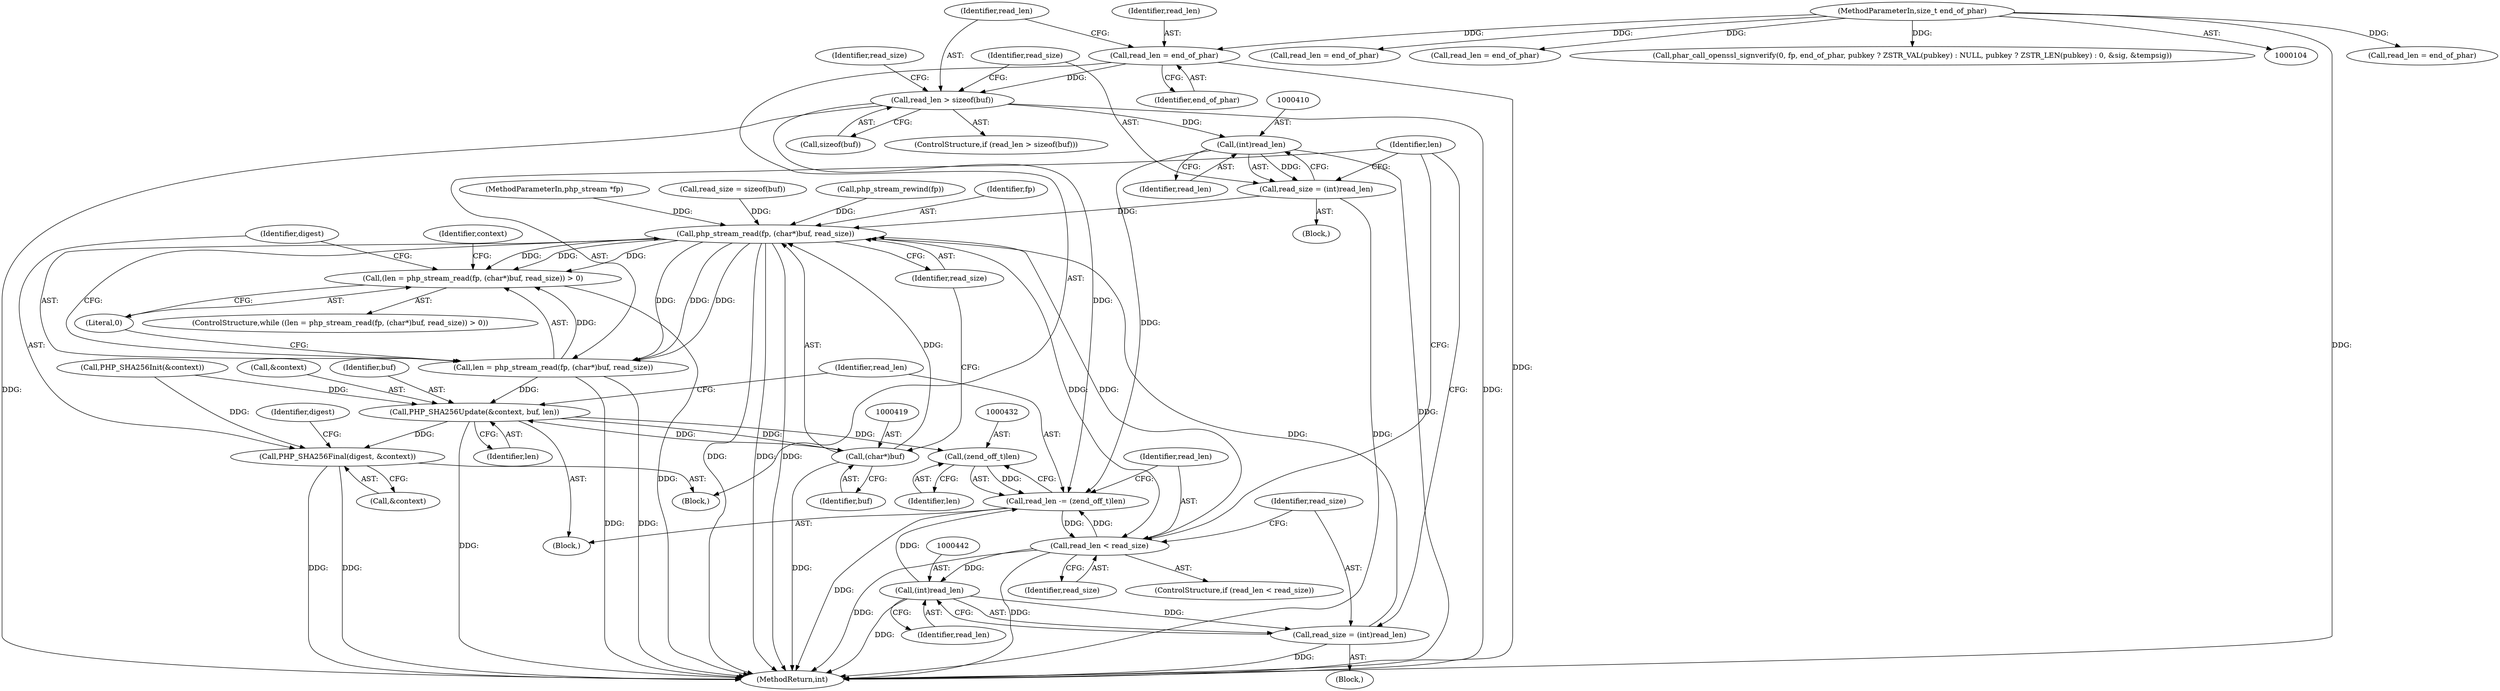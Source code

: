 digraph "0_php-src_0bfb970f43acd1e81d11be1154805f86655f15d5?w=1@API" {
"1000392" [label="(Call,read_len = end_of_phar)"];
"1000106" [label="(MethodParameterIn,size_t end_of_phar)"];
"1000396" [label="(Call,read_len > sizeof(buf))"];
"1000409" [label="(Call,(int)read_len)"];
"1000407" [label="(Call,read_size = (int)read_len)"];
"1000416" [label="(Call,php_stream_read(fp, (char*)buf, read_size))"];
"1000413" [label="(Call,(len = php_stream_read(fp, (char*)buf, read_size)) > 0)"];
"1000414" [label="(Call,len = php_stream_read(fp, (char*)buf, read_size))"];
"1000424" [label="(Call,PHP_SHA256Update(&context, buf, len))"];
"1000418" [label="(Call,(char*)buf)"];
"1000431" [label="(Call,(zend_off_t)len)"];
"1000429" [label="(Call,read_len -= (zend_off_t)len)"];
"1000435" [label="(Call,read_len < read_size)"];
"1000441" [label="(Call,(int)read_len)"];
"1000439" [label="(Call,read_size = (int)read_len)"];
"1000444" [label="(Call,PHP_SHA256Final(digest, &context))"];
"1000439" [label="(Call,read_size = (int)read_len)"];
"1000444" [label="(Call,PHP_SHA256Final(digest, &context))"];
"1000436" [label="(Identifier,read_len)"];
"1000425" [label="(Call,&context)"];
"1000497" [label="(Call,read_len = end_of_phar)"];
"1000435" [label="(Call,read_len < read_size)"];
"1000413" [label="(Call,(len = php_stream_read(fp, (char*)buf, read_size)) > 0)"];
"1000287" [label="(Call,read_len = end_of_phar)"];
"1000437" [label="(Identifier,read_size)"];
"1000445" [label="(Identifier,digest)"];
"1000427" [label="(Identifier,buf)"];
"1000401" [label="(Call,read_size = sizeof(buf))"];
"1000411" [label="(Identifier,read_len)"];
"1000602" [label="(Call,read_len = end_of_phar)"];
"1000422" [label="(Literal,0)"];
"1000424" [label="(Call,PHP_SHA256Update(&context, buf, len))"];
"1000446" [label="(Call,&context)"];
"1000398" [label="(Call,sizeof(buf))"];
"1000371" [label="(Block,)"];
"1000416" [label="(Call,php_stream_read(fp, (char*)buf, read_size))"];
"1000414" [label="(Call,len = php_stream_read(fp, (char*)buf, read_size))"];
"1000443" [label="(Identifier,read_len)"];
"1000406" [label="(Block,)"];
"1000418" [label="(Call,(char*)buf)"];
"1000119" [label="(Call,php_stream_rewind(fp))"];
"1000214" [label="(Call,phar_call_openssl_signverify(0, fp, end_of_phar, pubkey ? ZSTR_VAL(pubkey) : NULL, pubkey ? ZSTR_LEN(pubkey) : 0, &sig, &tempsig))"];
"1000393" [label="(Identifier,read_len)"];
"1000409" [label="(Call,(int)read_len)"];
"1000396" [label="(Call,read_len > sizeof(buf))"];
"1000441" [label="(Call,(int)read_len)"];
"1000402" [label="(Identifier,read_size)"];
"1000421" [label="(Identifier,read_size)"];
"1000433" [label="(Identifier,len)"];
"1000429" [label="(Call,read_len -= (zend_off_t)len)"];
"1000397" [label="(Identifier,read_len)"];
"1000106" [label="(MethodParameterIn,size_t end_of_phar)"];
"1000407" [label="(Call,read_size = (int)read_len)"];
"1000423" [label="(Block,)"];
"1000428" [label="(Identifier,len)"];
"1000426" [label="(Identifier,context)"];
"1000434" [label="(ControlStructure,if (read_len < read_size))"];
"1000450" [label="(Identifier,digest)"];
"1000430" [label="(Identifier,read_len)"];
"1000408" [label="(Identifier,read_size)"];
"1000438" [label="(Block,)"];
"1000412" [label="(ControlStructure,while ((len = php_stream_read(fp, (char*)buf, read_size)) > 0))"];
"1000420" [label="(Identifier,buf)"];
"1000440" [label="(Identifier,read_size)"];
"1000417" [label="(Identifier,fp)"];
"1000105" [label="(MethodParameterIn,php_stream *fp)"];
"1000431" [label="(Call,(zend_off_t)len)"];
"1000394" [label="(Identifier,end_of_phar)"];
"1000395" [label="(ControlStructure,if (read_len > sizeof(buf)))"];
"1000415" [label="(Identifier,len)"];
"1000389" [label="(Call,PHP_SHA256Init(&context))"];
"1000697" [label="(MethodReturn,int)"];
"1000392" [label="(Call,read_len = end_of_phar)"];
"1000392" -> "1000371"  [label="AST: "];
"1000392" -> "1000394"  [label="CFG: "];
"1000393" -> "1000392"  [label="AST: "];
"1000394" -> "1000392"  [label="AST: "];
"1000397" -> "1000392"  [label="CFG: "];
"1000392" -> "1000697"  [label="DDG: "];
"1000106" -> "1000392"  [label="DDG: "];
"1000392" -> "1000396"  [label="DDG: "];
"1000106" -> "1000104"  [label="AST: "];
"1000106" -> "1000697"  [label="DDG: "];
"1000106" -> "1000214"  [label="DDG: "];
"1000106" -> "1000287"  [label="DDG: "];
"1000106" -> "1000497"  [label="DDG: "];
"1000106" -> "1000602"  [label="DDG: "];
"1000396" -> "1000395"  [label="AST: "];
"1000396" -> "1000398"  [label="CFG: "];
"1000397" -> "1000396"  [label="AST: "];
"1000398" -> "1000396"  [label="AST: "];
"1000402" -> "1000396"  [label="CFG: "];
"1000408" -> "1000396"  [label="CFG: "];
"1000396" -> "1000697"  [label="DDG: "];
"1000396" -> "1000697"  [label="DDG: "];
"1000396" -> "1000409"  [label="DDG: "];
"1000396" -> "1000429"  [label="DDG: "];
"1000409" -> "1000407"  [label="AST: "];
"1000409" -> "1000411"  [label="CFG: "];
"1000410" -> "1000409"  [label="AST: "];
"1000411" -> "1000409"  [label="AST: "];
"1000407" -> "1000409"  [label="CFG: "];
"1000409" -> "1000697"  [label="DDG: "];
"1000409" -> "1000407"  [label="DDG: "];
"1000409" -> "1000429"  [label="DDG: "];
"1000407" -> "1000406"  [label="AST: "];
"1000408" -> "1000407"  [label="AST: "];
"1000415" -> "1000407"  [label="CFG: "];
"1000407" -> "1000697"  [label="DDG: "];
"1000407" -> "1000416"  [label="DDG: "];
"1000416" -> "1000414"  [label="AST: "];
"1000416" -> "1000421"  [label="CFG: "];
"1000417" -> "1000416"  [label="AST: "];
"1000418" -> "1000416"  [label="AST: "];
"1000421" -> "1000416"  [label="AST: "];
"1000414" -> "1000416"  [label="CFG: "];
"1000416" -> "1000697"  [label="DDG: "];
"1000416" -> "1000697"  [label="DDG: "];
"1000416" -> "1000697"  [label="DDG: "];
"1000416" -> "1000413"  [label="DDG: "];
"1000416" -> "1000413"  [label="DDG: "];
"1000416" -> "1000413"  [label="DDG: "];
"1000416" -> "1000414"  [label="DDG: "];
"1000416" -> "1000414"  [label="DDG: "];
"1000416" -> "1000414"  [label="DDG: "];
"1000119" -> "1000416"  [label="DDG: "];
"1000105" -> "1000416"  [label="DDG: "];
"1000418" -> "1000416"  [label="DDG: "];
"1000435" -> "1000416"  [label="DDG: "];
"1000439" -> "1000416"  [label="DDG: "];
"1000401" -> "1000416"  [label="DDG: "];
"1000416" -> "1000435"  [label="DDG: "];
"1000413" -> "1000412"  [label="AST: "];
"1000413" -> "1000422"  [label="CFG: "];
"1000414" -> "1000413"  [label="AST: "];
"1000422" -> "1000413"  [label="AST: "];
"1000426" -> "1000413"  [label="CFG: "];
"1000445" -> "1000413"  [label="CFG: "];
"1000413" -> "1000697"  [label="DDG: "];
"1000414" -> "1000413"  [label="DDG: "];
"1000415" -> "1000414"  [label="AST: "];
"1000422" -> "1000414"  [label="CFG: "];
"1000414" -> "1000697"  [label="DDG: "];
"1000414" -> "1000697"  [label="DDG: "];
"1000414" -> "1000424"  [label="DDG: "];
"1000424" -> "1000423"  [label="AST: "];
"1000424" -> "1000428"  [label="CFG: "];
"1000425" -> "1000424"  [label="AST: "];
"1000427" -> "1000424"  [label="AST: "];
"1000428" -> "1000424"  [label="AST: "];
"1000430" -> "1000424"  [label="CFG: "];
"1000424" -> "1000697"  [label="DDG: "];
"1000424" -> "1000418"  [label="DDG: "];
"1000389" -> "1000424"  [label="DDG: "];
"1000418" -> "1000424"  [label="DDG: "];
"1000424" -> "1000431"  [label="DDG: "];
"1000424" -> "1000444"  [label="DDG: "];
"1000418" -> "1000420"  [label="CFG: "];
"1000419" -> "1000418"  [label="AST: "];
"1000420" -> "1000418"  [label="AST: "];
"1000421" -> "1000418"  [label="CFG: "];
"1000418" -> "1000697"  [label="DDG: "];
"1000431" -> "1000429"  [label="AST: "];
"1000431" -> "1000433"  [label="CFG: "];
"1000432" -> "1000431"  [label="AST: "];
"1000433" -> "1000431"  [label="AST: "];
"1000429" -> "1000431"  [label="CFG: "];
"1000431" -> "1000429"  [label="DDG: "];
"1000429" -> "1000423"  [label="AST: "];
"1000430" -> "1000429"  [label="AST: "];
"1000436" -> "1000429"  [label="CFG: "];
"1000429" -> "1000697"  [label="DDG: "];
"1000435" -> "1000429"  [label="DDG: "];
"1000441" -> "1000429"  [label="DDG: "];
"1000429" -> "1000435"  [label="DDG: "];
"1000435" -> "1000434"  [label="AST: "];
"1000435" -> "1000437"  [label="CFG: "];
"1000436" -> "1000435"  [label="AST: "];
"1000437" -> "1000435"  [label="AST: "];
"1000415" -> "1000435"  [label="CFG: "];
"1000440" -> "1000435"  [label="CFG: "];
"1000435" -> "1000697"  [label="DDG: "];
"1000435" -> "1000697"  [label="DDG: "];
"1000435" -> "1000441"  [label="DDG: "];
"1000441" -> "1000439"  [label="AST: "];
"1000441" -> "1000443"  [label="CFG: "];
"1000442" -> "1000441"  [label="AST: "];
"1000443" -> "1000441"  [label="AST: "];
"1000439" -> "1000441"  [label="CFG: "];
"1000441" -> "1000697"  [label="DDG: "];
"1000441" -> "1000439"  [label="DDG: "];
"1000439" -> "1000438"  [label="AST: "];
"1000440" -> "1000439"  [label="AST: "];
"1000415" -> "1000439"  [label="CFG: "];
"1000439" -> "1000697"  [label="DDG: "];
"1000444" -> "1000371"  [label="AST: "];
"1000444" -> "1000446"  [label="CFG: "];
"1000445" -> "1000444"  [label="AST: "];
"1000446" -> "1000444"  [label="AST: "];
"1000450" -> "1000444"  [label="CFG: "];
"1000444" -> "1000697"  [label="DDG: "];
"1000444" -> "1000697"  [label="DDG: "];
"1000389" -> "1000444"  [label="DDG: "];
}
